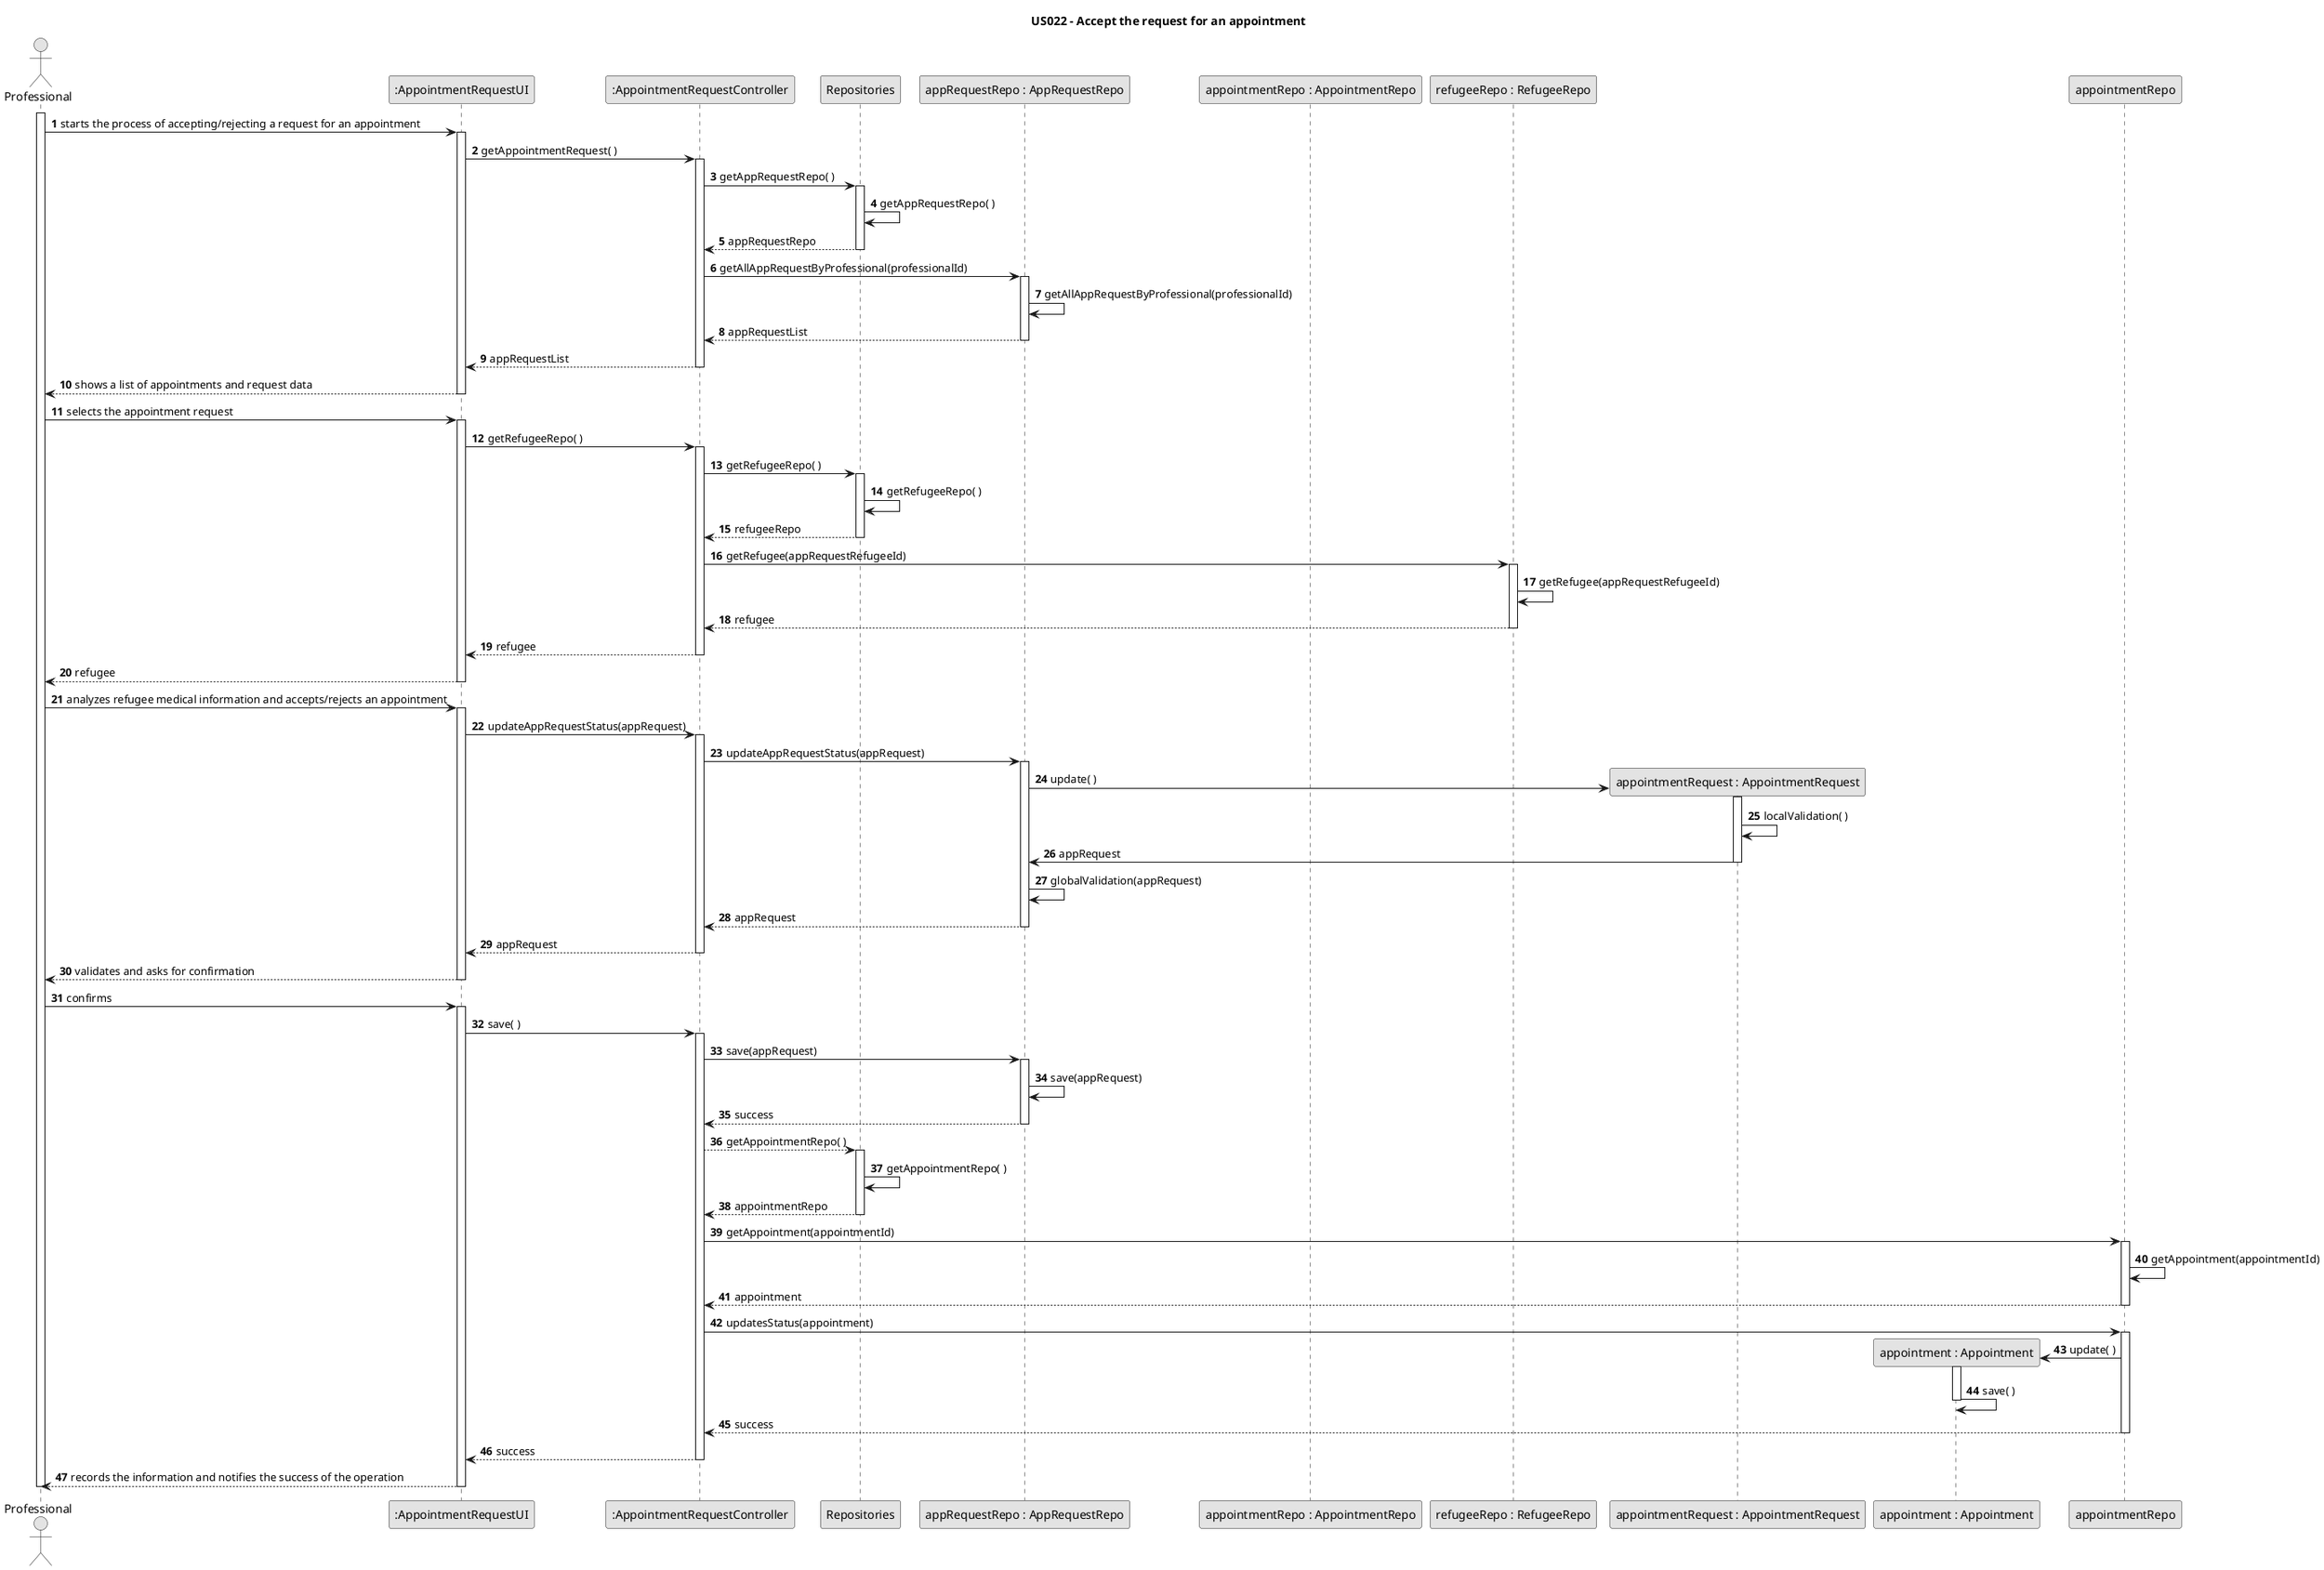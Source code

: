 @startuml
skinparam monochrome true
skinparam packageStyle rectangle
skinparam shadowing false

title US022 - Accept the request for an appointment

autonumber

actor Professional as prof
participant ":AppointmentRequestUI" as ui
participant ":AppointmentRequestController" as ctrl
participant Repositories as repo
participant "appRequestRepo : AppRequestRepo" as appRequestRepo
participant "appointmentRepo : AppointmentRepo" as appRepo
participant "refugeeRepo : RefugeeRepo" as refugeeRepo
participant "appointmentRequest : AppointmentRequest" as appRequest
participant "appointment : Appointment" as appointment

activate prof
    prof -> ui : starts the process of accepting/rejecting a request for an appointment
    activate ui
        ui -> ctrl : getAppointmentRequest( )
        activate ctrl
            ctrl -> repo : getAppRequestRepo( )
            activate repo
                repo -> repo : getAppRequestRepo( )
                repo --> ctrl : appRequestRepo
            deactivate repo
            ctrl -> appRequestRepo : getAllAppRequestByProfessional(professionalId)
            activate appRequestRepo
                appRequestRepo -> appRequestRepo : getAllAppRequestByProfessional(professionalId)
                appRequestRepo --> ctrl : appRequestList
            deactivate appRequestRepo
            ctrl --> ui : appRequestList
        deactivate ctrl
        ui --> prof : shows a list of appointments and request data
    deactivate ui
    prof -> ui : selects the appointment request
    activate ui
        ui -> ctrl : getRefugeeRepo( )
        activate ctrl
            ctrl -> repo : getRefugeeRepo( )
            activate repo
                 repo -> repo : getRefugeeRepo( )
                 repo --> ctrl : refugeeRepo
            deactivate repo
            ctrl -> refugeeRepo : getRefugee(appRequestRefugeeId)
            activate refugeeRepo
                refugeeRepo -> refugeeRepo : getRefugee(appRequestRefugeeId)
                refugeeRepo --> ctrl : refugee
            deactivate refugeeRepo
            ctrl --> ui : refugee
        deactivate ctrl
        ui --> prof : refugee
    deactivate ui
    prof -> ui : analyzes refugee medical information and accepts/rejects an appointment
    activate ui
        ui -> ctrl : updateAppRequestStatus(appRequest)
        activate ctrl
            ctrl -> appRequestRepo : updateAppRequestStatus(appRequest)
            activate appRequestRepo
                appRequestRepo -> appRequest** : update( )
                activate appRequest
                    appRequest -> appRequest : localValidation( )
                    appRequest -> appRequestRepo : appRequest
                    deactivate appRequest
                appRequestRepo -> appRequestRepo : globalValidation(appRequest)
                appRequestRepo --> ctrl : appRequest
            deactivate appRequestRepo
            ctrl --> ui : appRequest
        deactivate ctrl
        ui --> prof : validates and asks for confirmation
    deactivate ui
    prof -> ui : confirms
    activate ui
        ui -> ctrl : save( )
        activate ctrl
            ctrl -> appRequestRepo : save(appRequest)
            activate appRequestRepo
                appRequestRepo -> appRequestRepo : save(appRequest)
                appRequestRepo --> ctrl : success
            deactivate appRequestRepo
            ctrl --> repo : getAppointmentRepo( )
            activate repo
                repo -> repo : getAppointmentRepo( )
                repo --> ctrl : appointmentRepo
            deactivate repo
            ctrl -> appointmentRepo : getAppointment(appointmentId)
            activate appointmentRepo
                appointmentRepo -> appointmentRepo : getAppointment(appointmentId)
                appointmentRepo --> ctrl : appointment
            deactivate appointmentRepo
            ctrl -> appointmentRepo : updatesStatus(appointment)
            activate appointmentRepo
                appointmentRepo -> appointment** : update( )
                    activate appointment
                        appointment -> appointment : save( )
                    deactivate appointment
                    appointmentRepo --> ctrl : success
            deactivate appointmentRepo
            ctrl --> ui : success
        deactivate ctrl
        ui --> prof : records the information and notifies the success of the operation
    deactivate ui
deactivate prof

@enduml
